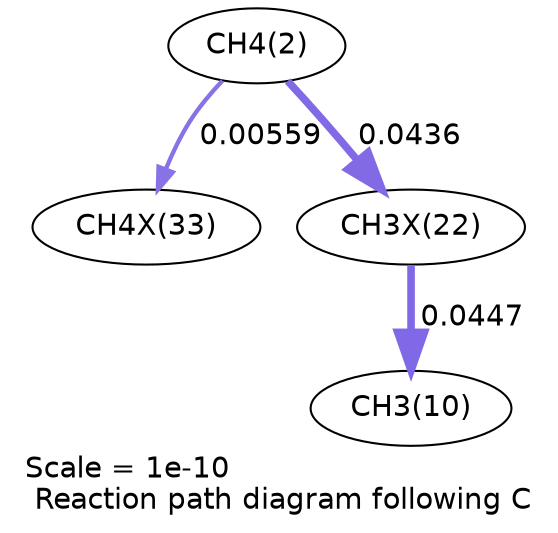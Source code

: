 digraph reaction_paths {
center=1;
s4 -> s32[fontname="Helvetica", penwidth=2.08, arrowsize=1.04, color="0.7, 0.506, 0.9"
, label=" 0.00559"];
s4 -> s28[fontname="Helvetica", penwidth=3.64, arrowsize=1.82, color="0.7, 0.544, 0.9"
, label=" 0.0436"];
s28 -> s12[fontname="Helvetica", penwidth=3.65, arrowsize=1.83, color="0.7, 0.545, 0.9"
, label=" 0.0447"];
s4 [ fontname="Helvetica", label="CH4(2)"];
s12 [ fontname="Helvetica", label="CH3(10)"];
s28 [ fontname="Helvetica", label="CH3X(22)"];
s32 [ fontname="Helvetica", label="CH4X(33)"];
 label = "Scale = 1e-10\l Reaction path diagram following C";
 fontname = "Helvetica";
}
